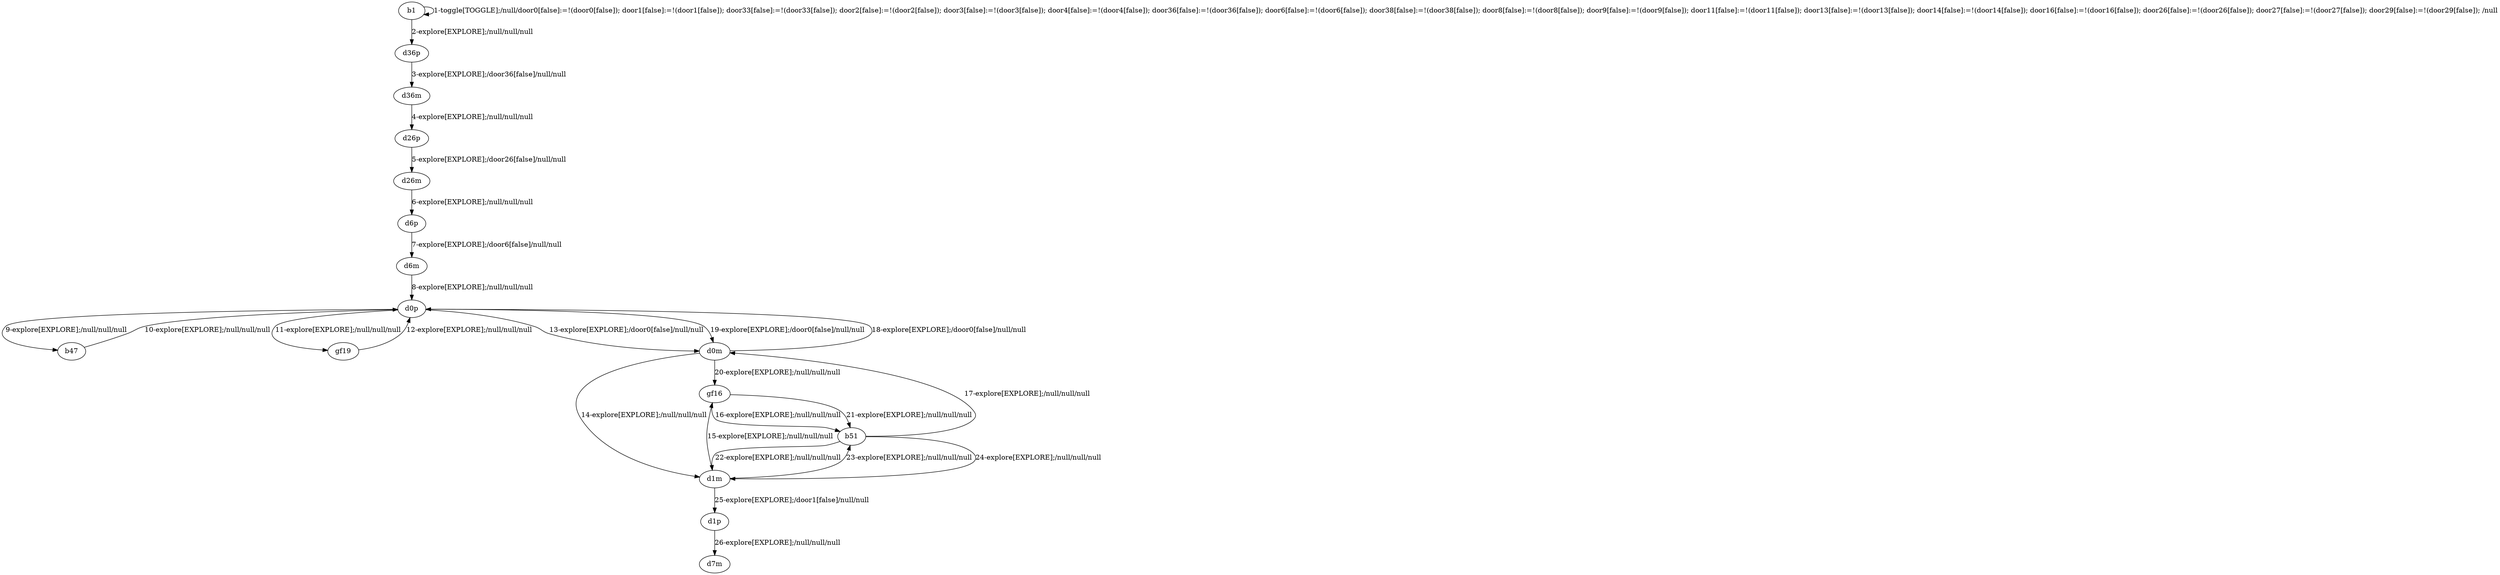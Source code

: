# Total number of goals covered by this test: 1
# b51 --> d0m

digraph g {
"b1" -> "b1" [label = "1-toggle[TOGGLE];/null/door0[false]:=!(door0[false]); door1[false]:=!(door1[false]); door33[false]:=!(door33[false]); door2[false]:=!(door2[false]); door3[false]:=!(door3[false]); door4[false]:=!(door4[false]); door36[false]:=!(door36[false]); door6[false]:=!(door6[false]); door38[false]:=!(door38[false]); door8[false]:=!(door8[false]); door9[false]:=!(door9[false]); door11[false]:=!(door11[false]); door13[false]:=!(door13[false]); door14[false]:=!(door14[false]); door16[false]:=!(door16[false]); door26[false]:=!(door26[false]); door27[false]:=!(door27[false]); door29[false]:=!(door29[false]); /null"];
"b1" -> "d36p" [label = "2-explore[EXPLORE];/null/null/null"];
"d36p" -> "d36m" [label = "3-explore[EXPLORE];/door36[false]/null/null"];
"d36m" -> "d26p" [label = "4-explore[EXPLORE];/null/null/null"];
"d26p" -> "d26m" [label = "5-explore[EXPLORE];/door26[false]/null/null"];
"d26m" -> "d6p" [label = "6-explore[EXPLORE];/null/null/null"];
"d6p" -> "d6m" [label = "7-explore[EXPLORE];/door6[false]/null/null"];
"d6m" -> "d0p" [label = "8-explore[EXPLORE];/null/null/null"];
"d0p" -> "b47" [label = "9-explore[EXPLORE];/null/null/null"];
"b47" -> "d0p" [label = "10-explore[EXPLORE];/null/null/null"];
"d0p" -> "gf19" [label = "11-explore[EXPLORE];/null/null/null"];
"gf19" -> "d0p" [label = "12-explore[EXPLORE];/null/null/null"];
"d0p" -> "d0m" [label = "13-explore[EXPLORE];/door0[false]/null/null"];
"d0m" -> "d1m" [label = "14-explore[EXPLORE];/null/null/null"];
"d1m" -> "gf16" [label = "15-explore[EXPLORE];/null/null/null"];
"gf16" -> "b51" [label = "16-explore[EXPLORE];/null/null/null"];
"b51" -> "d0m" [label = "17-explore[EXPLORE];/null/null/null"];
"d0m" -> "d0p" [label = "18-explore[EXPLORE];/door0[false]/null/null"];
"d0p" -> "d0m" [label = "19-explore[EXPLORE];/door0[false]/null/null"];
"d0m" -> "gf16" [label = "20-explore[EXPLORE];/null/null/null"];
"gf16" -> "b51" [label = "21-explore[EXPLORE];/null/null/null"];
"b51" -> "d1m" [label = "22-explore[EXPLORE];/null/null/null"];
"d1m" -> "b51" [label = "23-explore[EXPLORE];/null/null/null"];
"b51" -> "d1m" [label = "24-explore[EXPLORE];/null/null/null"];
"d1m" -> "d1p" [label = "25-explore[EXPLORE];/door1[false]/null/null"];
"d1p" -> "d7m" [label = "26-explore[EXPLORE];/null/null/null"];
}
